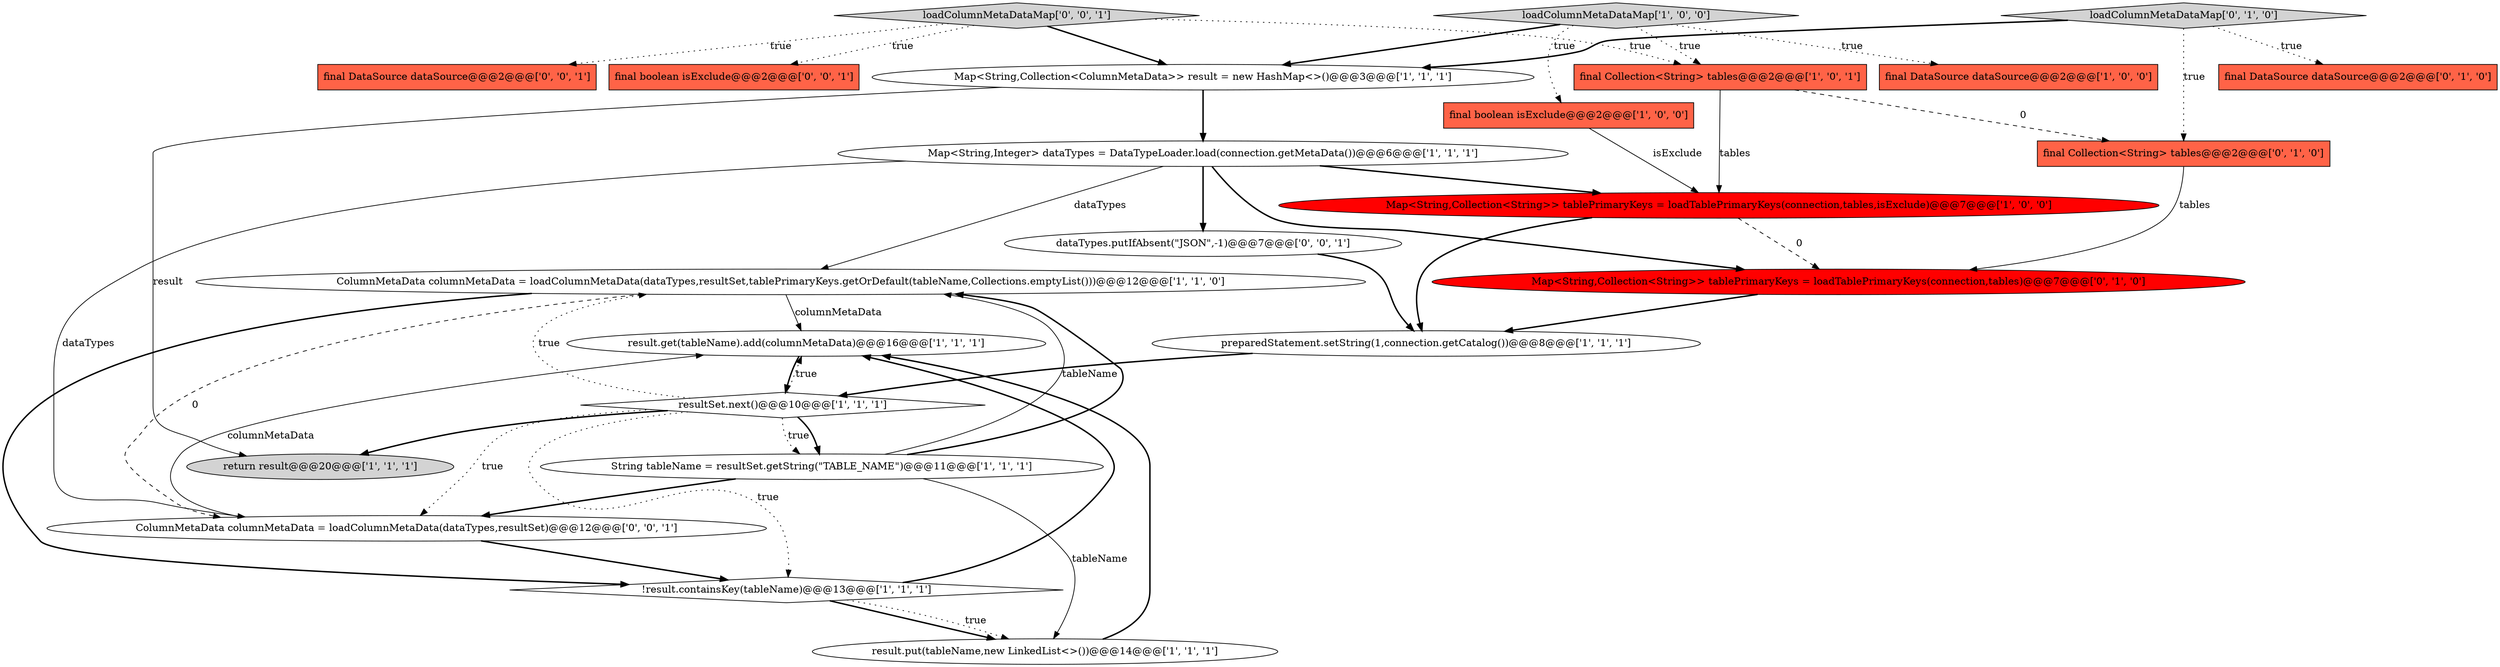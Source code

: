 digraph {
20 [style = filled, label = "final DataSource dataSource@@@2@@@['0', '0', '1']", fillcolor = tomato, shape = box image = "AAA0AAABBB3BBB"];
2 [style = filled, label = "return result@@@20@@@['1', '1', '1']", fillcolor = lightgray, shape = ellipse image = "AAA0AAABBB1BBB"];
4 [style = filled, label = "String tableName = resultSet.getString(\"TABLE_NAME\")@@@11@@@['1', '1', '1']", fillcolor = white, shape = ellipse image = "AAA0AAABBB1BBB"];
7 [style = filled, label = "ColumnMetaData columnMetaData = loadColumnMetaData(dataTypes,resultSet,tablePrimaryKeys.getOrDefault(tableName,Collections.emptyList()))@@@12@@@['1', '1', '0']", fillcolor = white, shape = ellipse image = "AAA0AAABBB1BBB"];
22 [style = filled, label = "final boolean isExclude@@@2@@@['0', '0', '1']", fillcolor = tomato, shape = box image = "AAA0AAABBB3BBB"];
14 [style = filled, label = "resultSet.next()@@@10@@@['1', '1', '1']", fillcolor = white, shape = diamond image = "AAA0AAABBB1BBB"];
15 [style = filled, label = "final DataSource dataSource@@@2@@@['0', '1', '0']", fillcolor = tomato, shape = box image = "AAA0AAABBB2BBB"];
18 [style = filled, label = "Map<String,Collection<String>> tablePrimaryKeys = loadTablePrimaryKeys(connection,tables)@@@7@@@['0', '1', '0']", fillcolor = red, shape = ellipse image = "AAA1AAABBB2BBB"];
0 [style = filled, label = "loadColumnMetaDataMap['1', '0', '0']", fillcolor = lightgray, shape = diamond image = "AAA0AAABBB1BBB"];
23 [style = filled, label = "dataTypes.putIfAbsent(\"JSON\",-1)@@@7@@@['0', '0', '1']", fillcolor = white, shape = ellipse image = "AAA0AAABBB3BBB"];
21 [style = filled, label = "loadColumnMetaDataMap['0', '0', '1']", fillcolor = lightgray, shape = diamond image = "AAA0AAABBB3BBB"];
17 [style = filled, label = "final Collection<String> tables@@@2@@@['0', '1', '0']", fillcolor = tomato, shape = box image = "AAA1AAABBB2BBB"];
12 [style = filled, label = "Map<String,Collection<String>> tablePrimaryKeys = loadTablePrimaryKeys(connection,tables,isExclude)@@@7@@@['1', '0', '0']", fillcolor = red, shape = ellipse image = "AAA1AAABBB1BBB"];
3 [style = filled, label = "Map<String,Collection<ColumnMetaData>> result = new HashMap<>()@@@3@@@['1', '1', '1']", fillcolor = white, shape = ellipse image = "AAA0AAABBB1BBB"];
11 [style = filled, label = "final Collection<String> tables@@@2@@@['1', '0', '1']", fillcolor = tomato, shape = box image = "AAA0AAABBB1BBB"];
10 [style = filled, label = "Map<String,Integer> dataTypes = DataTypeLoader.load(connection.getMetaData())@@@6@@@['1', '1', '1']", fillcolor = white, shape = ellipse image = "AAA0AAABBB1BBB"];
8 [style = filled, label = "result.put(tableName,new LinkedList<>())@@@14@@@['1', '1', '1']", fillcolor = white, shape = ellipse image = "AAA0AAABBB1BBB"];
9 [style = filled, label = "final DataSource dataSource@@@2@@@['1', '0', '0']", fillcolor = tomato, shape = box image = "AAA0AAABBB1BBB"];
16 [style = filled, label = "loadColumnMetaDataMap['0', '1', '0']", fillcolor = lightgray, shape = diamond image = "AAA0AAABBB2BBB"];
1 [style = filled, label = "result.get(tableName).add(columnMetaData)@@@16@@@['1', '1', '1']", fillcolor = white, shape = ellipse image = "AAA0AAABBB1BBB"];
6 [style = filled, label = "final boolean isExclude@@@2@@@['1', '0', '0']", fillcolor = tomato, shape = box image = "AAA0AAABBB1BBB"];
5 [style = filled, label = "!result.containsKey(tableName)@@@13@@@['1', '1', '1']", fillcolor = white, shape = diamond image = "AAA0AAABBB1BBB"];
19 [style = filled, label = "ColumnMetaData columnMetaData = loadColumnMetaData(dataTypes,resultSet)@@@12@@@['0', '0', '1']", fillcolor = white, shape = ellipse image = "AAA0AAABBB3BBB"];
13 [style = filled, label = "preparedStatement.setString(1,connection.getCatalog())@@@8@@@['1', '1', '1']", fillcolor = white, shape = ellipse image = "AAA0AAABBB1BBB"];
0->3 [style = bold, label=""];
16->3 [style = bold, label=""];
10->18 [style = bold, label=""];
5->8 [style = bold, label=""];
14->19 [style = dotted, label="true"];
21->20 [style = dotted, label="true"];
7->1 [style = solid, label="columnMetaData"];
21->11 [style = dotted, label="true"];
4->8 [style = solid, label="tableName"];
11->12 [style = solid, label="tables"];
16->17 [style = dotted, label="true"];
16->15 [style = dotted, label="true"];
4->7 [style = solid, label="tableName"];
4->19 [style = bold, label=""];
21->22 [style = dotted, label="true"];
11->17 [style = dashed, label="0"];
0->6 [style = dotted, label="true"];
17->18 [style = solid, label="tables"];
4->7 [style = bold, label=""];
10->7 [style = solid, label="dataTypes"];
3->2 [style = solid, label="result"];
8->1 [style = bold, label=""];
3->10 [style = bold, label=""];
12->13 [style = bold, label=""];
5->1 [style = bold, label=""];
19->5 [style = bold, label=""];
7->5 [style = bold, label=""];
14->5 [style = dotted, label="true"];
6->12 [style = solid, label="isExclude"];
10->19 [style = solid, label="dataTypes"];
7->19 [style = dashed, label="0"];
23->13 [style = bold, label=""];
10->12 [style = bold, label=""];
10->23 [style = bold, label=""];
19->1 [style = solid, label="columnMetaData"];
14->7 [style = dotted, label="true"];
18->13 [style = bold, label=""];
12->18 [style = dashed, label="0"];
1->14 [style = bold, label=""];
14->2 [style = bold, label=""];
14->1 [style = dotted, label="true"];
5->8 [style = dotted, label="true"];
14->4 [style = dotted, label="true"];
0->11 [style = dotted, label="true"];
0->9 [style = dotted, label="true"];
13->14 [style = bold, label=""];
21->3 [style = bold, label=""];
14->4 [style = bold, label=""];
}
